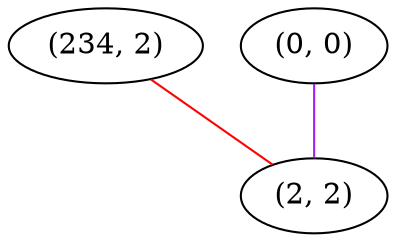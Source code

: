 graph "" {
"(234, 2)";
"(0, 0)";
"(2, 2)";
"(234, 2)" -- "(2, 2)"  [color=red, key=0, weight=1];
"(0, 0)" -- "(2, 2)"  [color=purple, key=0, weight=4];
}
